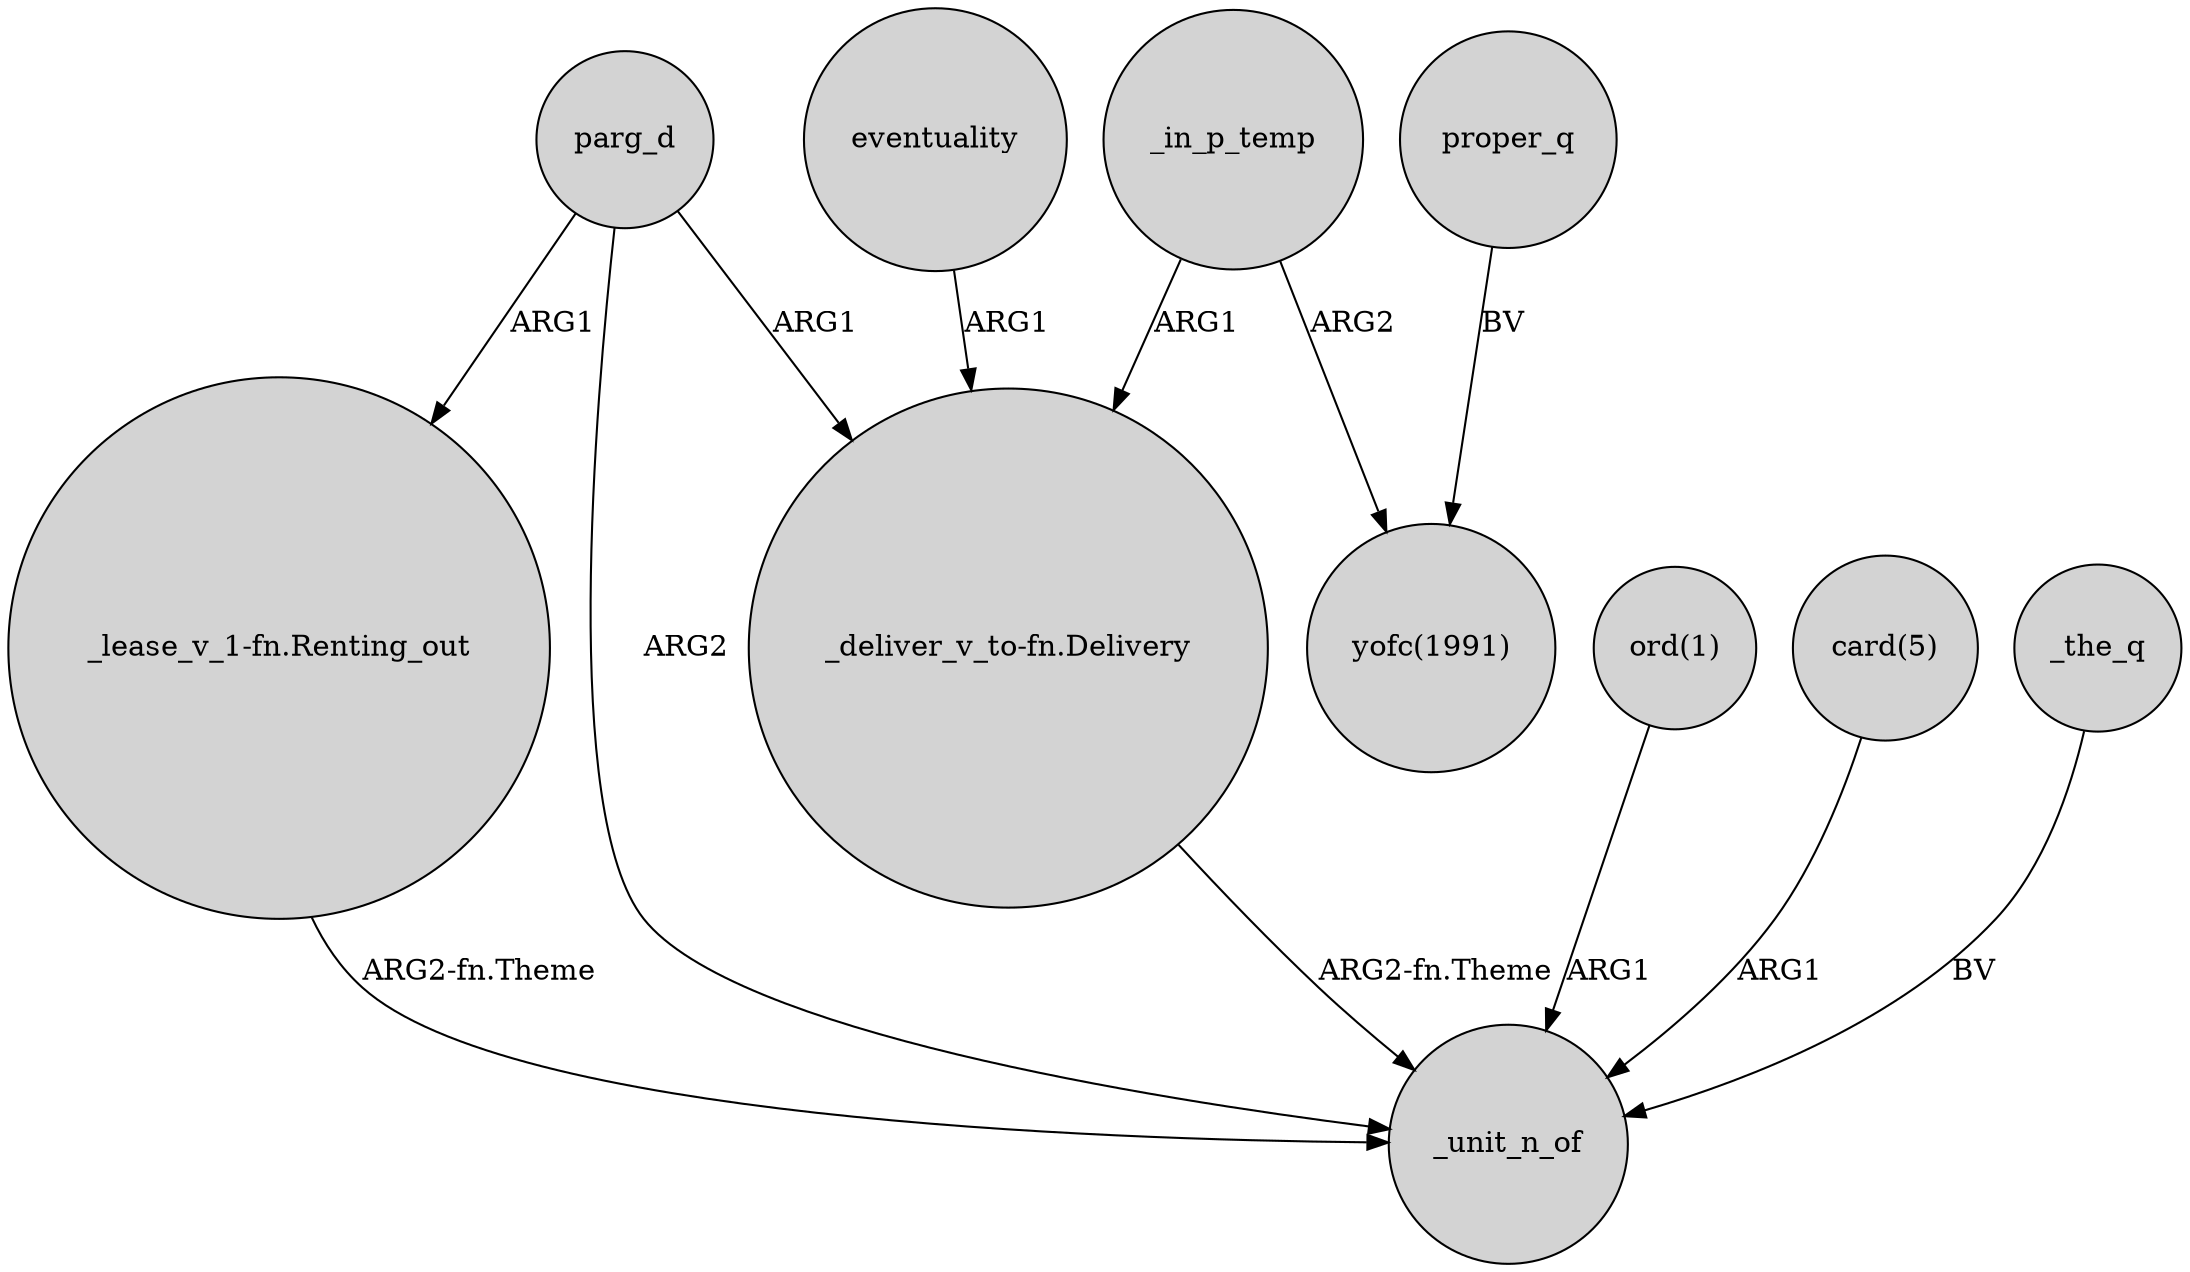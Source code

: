 digraph {
	node [shape=circle style=filled]
	_in_p_temp -> "_deliver_v_to-fn.Delivery" [label=ARG1]
	parg_d -> "_deliver_v_to-fn.Delivery" [label=ARG1]
	"_deliver_v_to-fn.Delivery" -> _unit_n_of [label="ARG2-fn.Theme"]
	"ord(1)" -> _unit_n_of [label=ARG1]
	parg_d -> _unit_n_of [label=ARG2]
	"card(5)" -> _unit_n_of [label=ARG1]
	_the_q -> _unit_n_of [label=BV]
	_in_p_temp -> "yofc(1991)" [label=ARG2]
	eventuality -> "_deliver_v_to-fn.Delivery" [label=ARG1]
	"_lease_v_1-fn.Renting_out" -> _unit_n_of [label="ARG2-fn.Theme"]
	proper_q -> "yofc(1991)" [label=BV]
	parg_d -> "_lease_v_1-fn.Renting_out" [label=ARG1]
}
